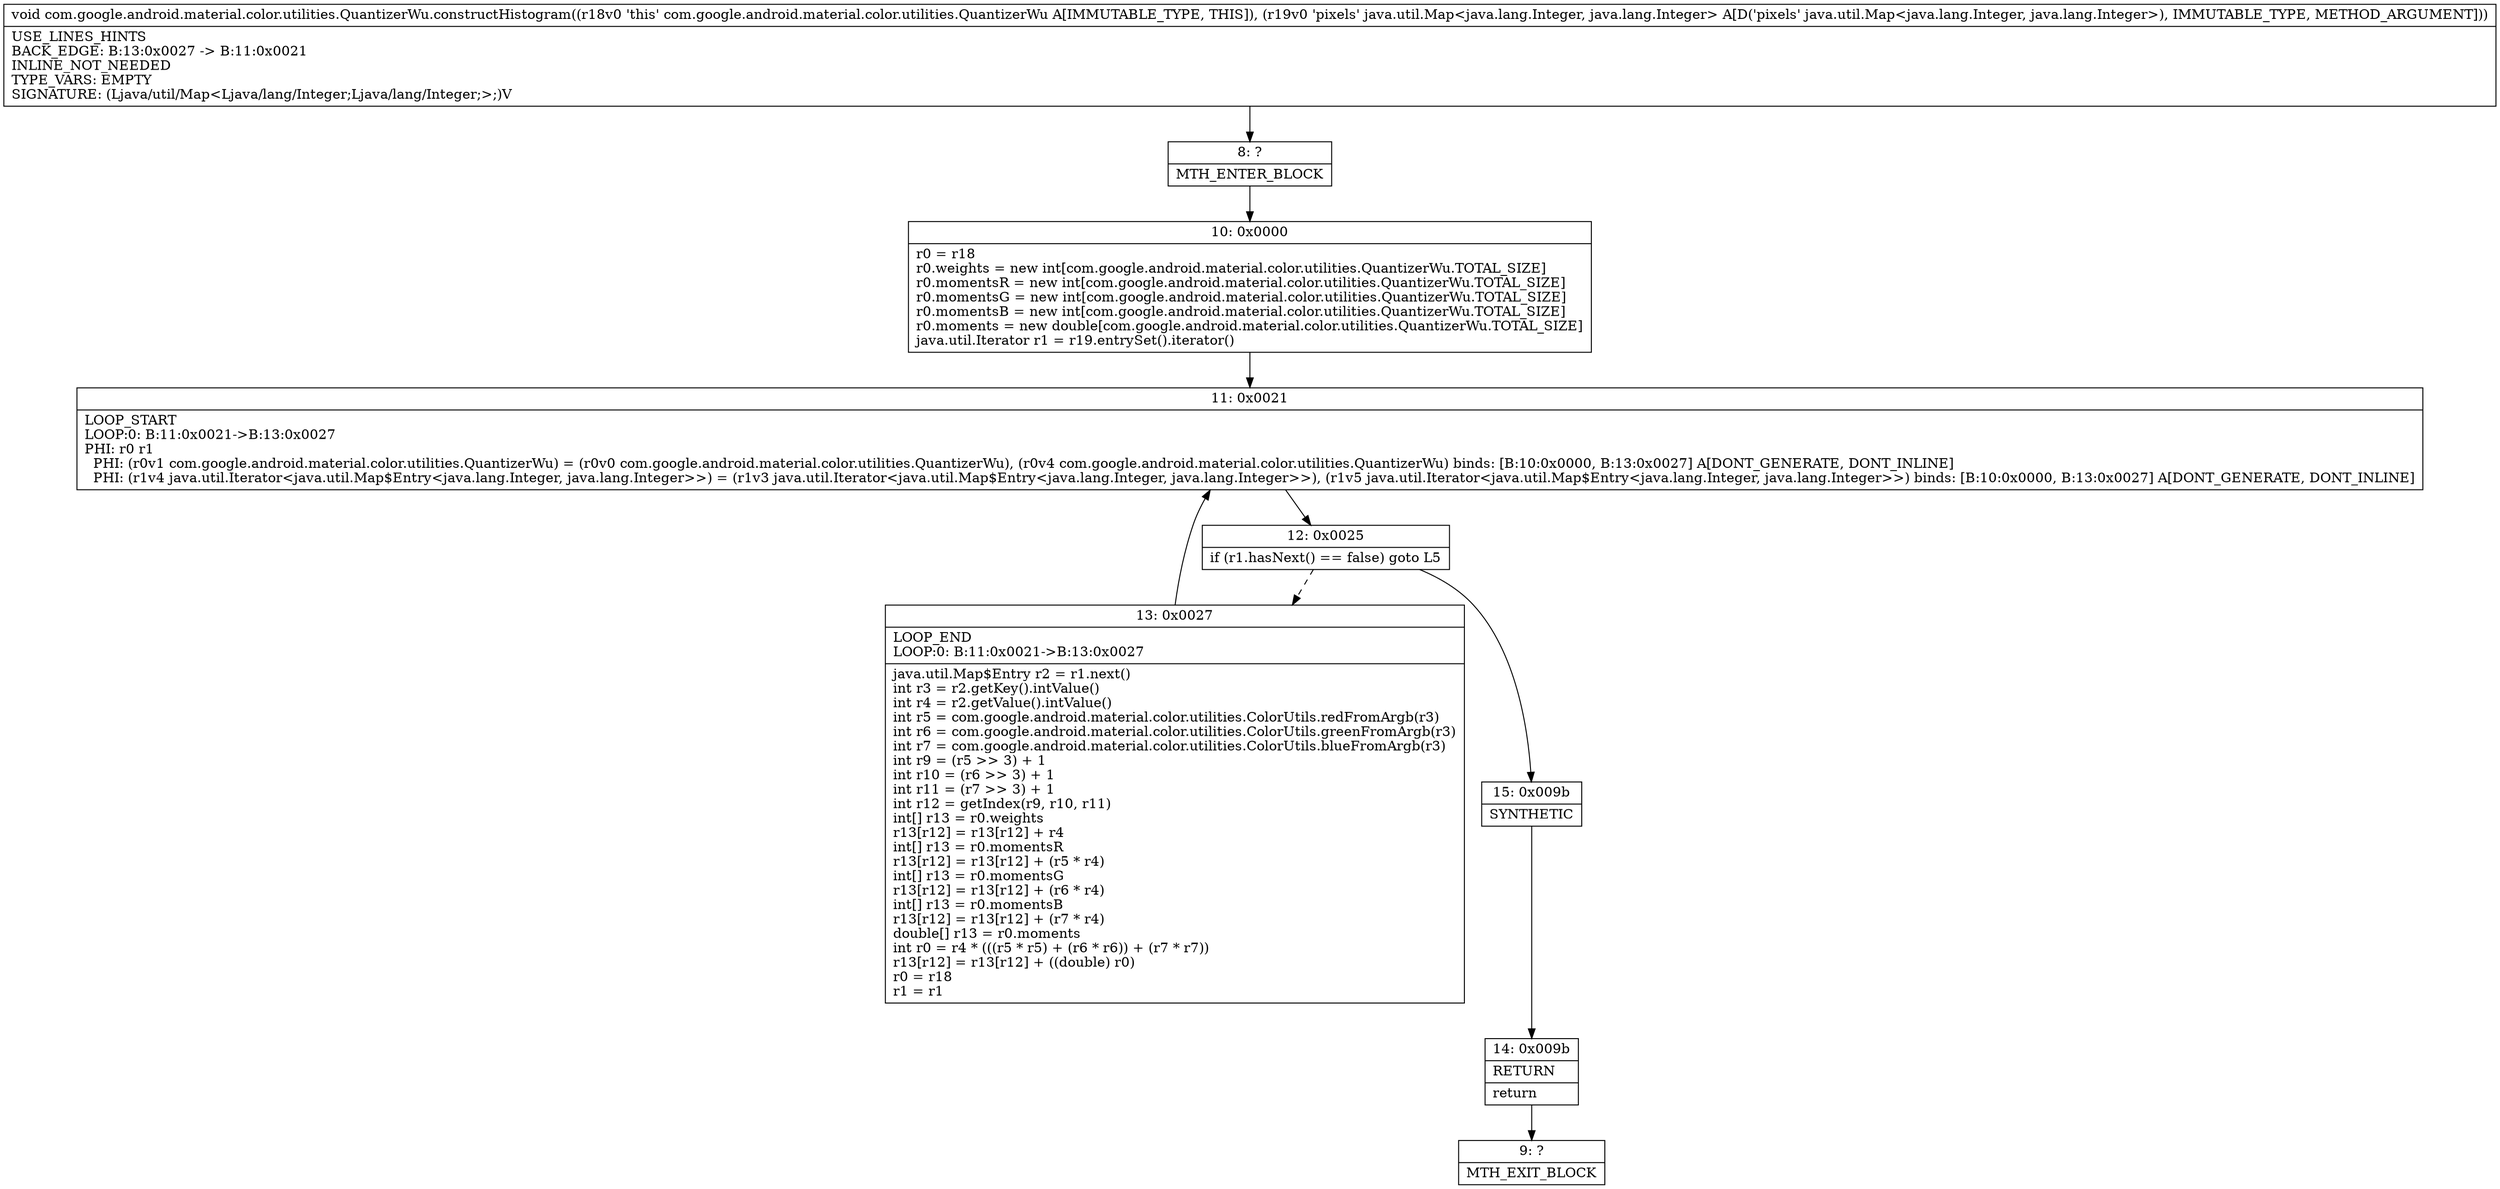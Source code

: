 digraph "CFG forcom.google.android.material.color.utilities.QuantizerWu.constructHistogram(Ljava\/util\/Map;)V" {
Node_8 [shape=record,label="{8\:\ ?|MTH_ENTER_BLOCK\l}"];
Node_10 [shape=record,label="{10\:\ 0x0000|r0 = r18\lr0.weights = new int[com.google.android.material.color.utilities.QuantizerWu.TOTAL_SIZE]\lr0.momentsR = new int[com.google.android.material.color.utilities.QuantizerWu.TOTAL_SIZE]\lr0.momentsG = new int[com.google.android.material.color.utilities.QuantizerWu.TOTAL_SIZE]\lr0.momentsB = new int[com.google.android.material.color.utilities.QuantizerWu.TOTAL_SIZE]\lr0.moments = new double[com.google.android.material.color.utilities.QuantizerWu.TOTAL_SIZE]\ljava.util.Iterator r1 = r19.entrySet().iterator()\l}"];
Node_11 [shape=record,label="{11\:\ 0x0021|LOOP_START\lLOOP:0: B:11:0x0021\-\>B:13:0x0027\lPHI: r0 r1 \l  PHI: (r0v1 com.google.android.material.color.utilities.QuantizerWu) = (r0v0 com.google.android.material.color.utilities.QuantizerWu), (r0v4 com.google.android.material.color.utilities.QuantizerWu) binds: [B:10:0x0000, B:13:0x0027] A[DONT_GENERATE, DONT_INLINE]\l  PHI: (r1v4 java.util.Iterator\<java.util.Map$Entry\<java.lang.Integer, java.lang.Integer\>\>) = (r1v3 java.util.Iterator\<java.util.Map$Entry\<java.lang.Integer, java.lang.Integer\>\>), (r1v5 java.util.Iterator\<java.util.Map$Entry\<java.lang.Integer, java.lang.Integer\>\>) binds: [B:10:0x0000, B:13:0x0027] A[DONT_GENERATE, DONT_INLINE]\l}"];
Node_12 [shape=record,label="{12\:\ 0x0025|if (r1.hasNext() == false) goto L5\l}"];
Node_13 [shape=record,label="{13\:\ 0x0027|LOOP_END\lLOOP:0: B:11:0x0021\-\>B:13:0x0027\l|java.util.Map$Entry r2 = r1.next()\lint r3 = r2.getKey().intValue()\lint r4 = r2.getValue().intValue()\lint r5 = com.google.android.material.color.utilities.ColorUtils.redFromArgb(r3)\lint r6 = com.google.android.material.color.utilities.ColorUtils.greenFromArgb(r3)\lint r7 = com.google.android.material.color.utilities.ColorUtils.blueFromArgb(r3)\lint r9 = (r5 \>\> 3) + 1\lint r10 = (r6 \>\> 3) + 1\lint r11 = (r7 \>\> 3) + 1\lint r12 = getIndex(r9, r10, r11)\lint[] r13 = r0.weights\lr13[r12] = r13[r12] + r4\lint[] r13 = r0.momentsR\lr13[r12] = r13[r12] + (r5 * r4)\lint[] r13 = r0.momentsG\lr13[r12] = r13[r12] + (r6 * r4)\lint[] r13 = r0.momentsB\lr13[r12] = r13[r12] + (r7 * r4)\ldouble[] r13 = r0.moments\lint r0 = r4 * (((r5 * r5) + (r6 * r6)) + (r7 * r7))\lr13[r12] = r13[r12] + ((double) r0)\lr0 = r18\lr1 = r1\l}"];
Node_15 [shape=record,label="{15\:\ 0x009b|SYNTHETIC\l}"];
Node_14 [shape=record,label="{14\:\ 0x009b|RETURN\l|return\l}"];
Node_9 [shape=record,label="{9\:\ ?|MTH_EXIT_BLOCK\l}"];
MethodNode[shape=record,label="{void com.google.android.material.color.utilities.QuantizerWu.constructHistogram((r18v0 'this' com.google.android.material.color.utilities.QuantizerWu A[IMMUTABLE_TYPE, THIS]), (r19v0 'pixels' java.util.Map\<java.lang.Integer, java.lang.Integer\> A[D('pixels' java.util.Map\<java.lang.Integer, java.lang.Integer\>), IMMUTABLE_TYPE, METHOD_ARGUMENT]))  | USE_LINES_HINTS\lBACK_EDGE: B:13:0x0027 \-\> B:11:0x0021\lINLINE_NOT_NEEDED\lTYPE_VARS: EMPTY\lSIGNATURE: (Ljava\/util\/Map\<Ljava\/lang\/Integer;Ljava\/lang\/Integer;\>;)V\l}"];
MethodNode -> Node_8;Node_8 -> Node_10;
Node_10 -> Node_11;
Node_11 -> Node_12;
Node_12 -> Node_13[style=dashed];
Node_12 -> Node_15;
Node_13 -> Node_11;
Node_15 -> Node_14;
Node_14 -> Node_9;
}

